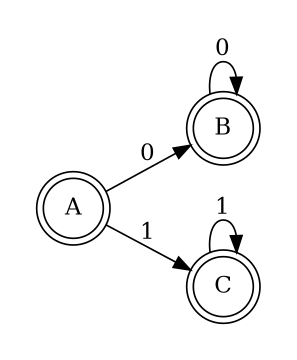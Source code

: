 digraph {
	rankdir=LR;
	margin=0.2;
	size=2;
	node [margin=0 shape=circle];
	A,B,C[shape=doublecircle];
	" "[color=white width=0];
	
	A -> B[label="0"]
	A -> C[label="1"]
	B -> B[label="0"]
	C -> C[label="1"]
}
